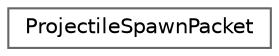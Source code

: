 digraph "Graphical Class Hierarchy"
{
 // LATEX_PDF_SIZE
  bgcolor="transparent";
  edge [fontname=Helvetica,fontsize=10,labelfontname=Helvetica,labelfontsize=10];
  node [fontname=Helvetica,fontsize=10,shape=box,height=0.2,width=0.4];
  rankdir="LR";
  Node0 [id="Node000000",label="ProjectileSpawnPacket",height=0.2,width=0.4,color="grey40", fillcolor="white", style="filled",URL="$struct_projectile_spawn_packet.html",tooltip=" "];
}
